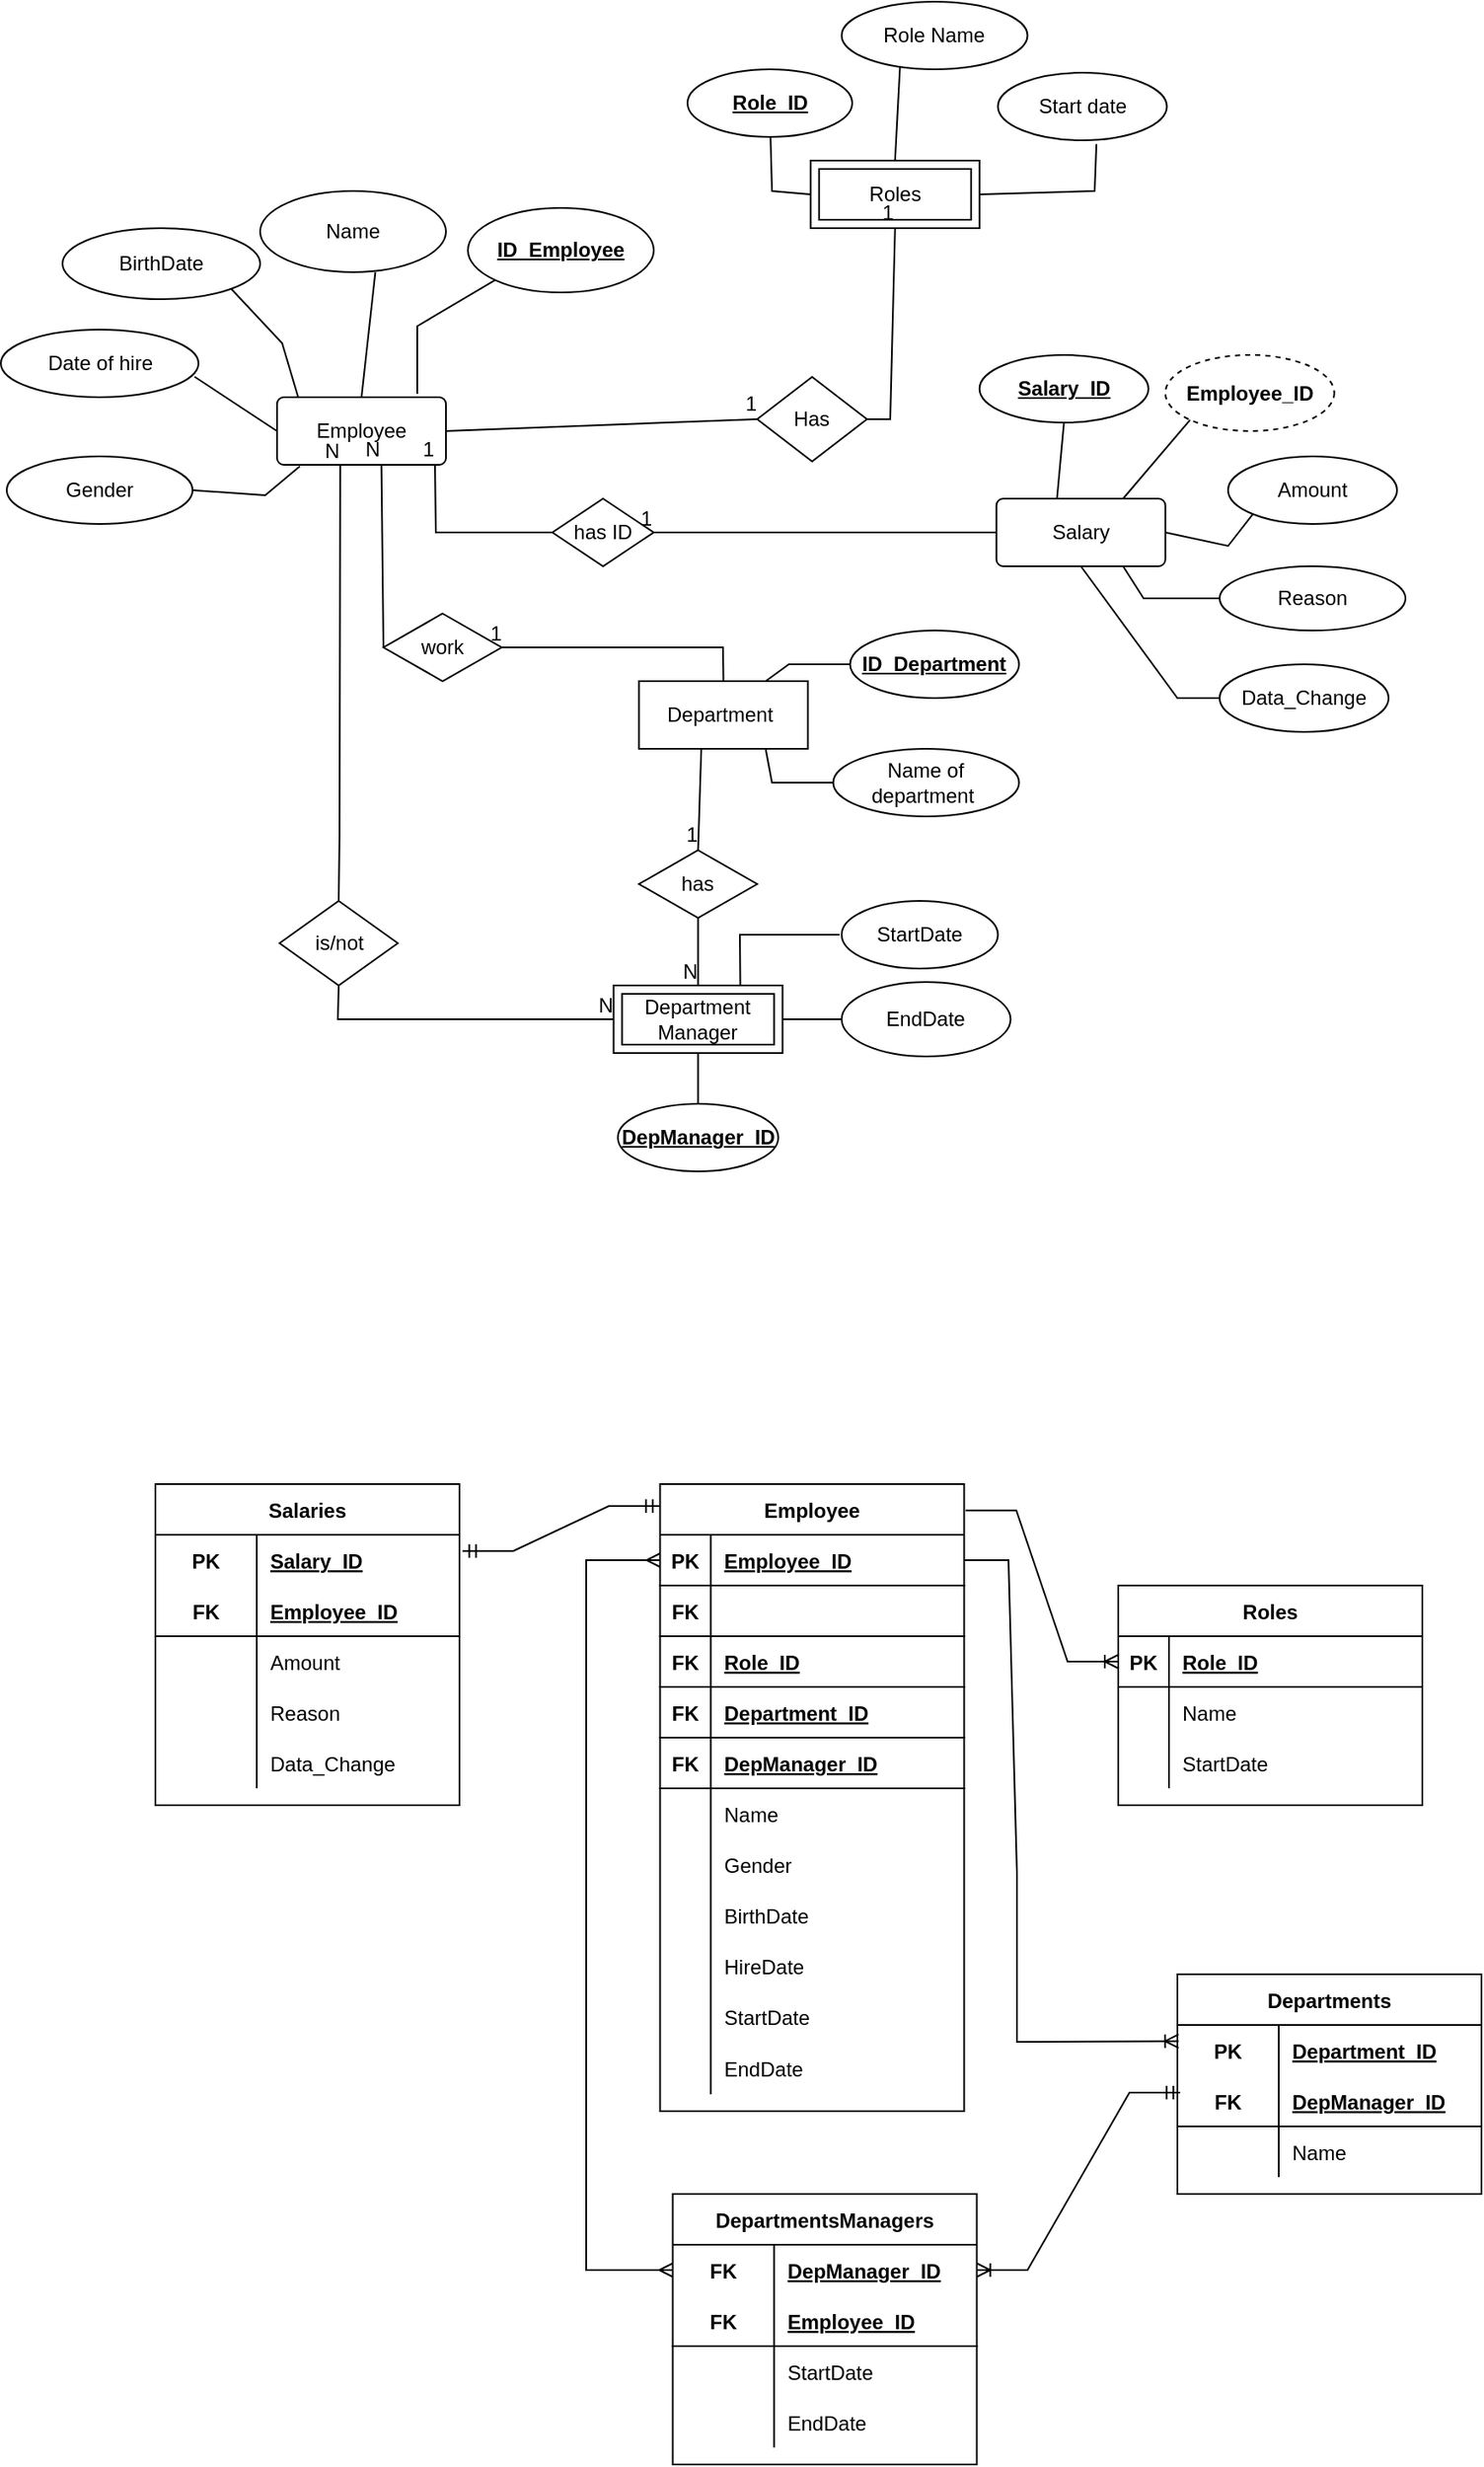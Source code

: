<mxfile version="20.4.0" type="github">
  <diagram id="1xHcoFe9G0MC8p6itNDm" name="Page-1">
    <mxGraphModel dx="3290" dy="3757" grid="1" gridSize="10" guides="1" tooltips="1" connect="1" arrows="1" fold="1" page="1" pageScale="1" pageWidth="1169" pageHeight="827" math="0" shadow="0">
      <root>
        <mxCell id="0" />
        <mxCell id="1" parent="0" />
        <mxCell id="sWUi72MDUDDJZIwj9_PC-1" value="Employee" style="rounded=1;arcSize=10;whiteSpace=wrap;html=1;align=center;" vertex="1" parent="1">
          <mxGeometry x="217" y="-488" width="100" height="40" as="geometry" />
        </mxCell>
        <mxCell id="sWUi72MDUDDJZIwj9_PC-3" value="&lt;b&gt;ID_Employee&lt;/b&gt;" style="ellipse;whiteSpace=wrap;html=1;align=center;fontStyle=4;" vertex="1" parent="1">
          <mxGeometry x="330" y="-600" width="110" height="50" as="geometry" />
        </mxCell>
        <mxCell id="sWUi72MDUDDJZIwj9_PC-4" value="Name" style="ellipse;whiteSpace=wrap;html=1;align=center;" vertex="1" parent="1">
          <mxGeometry x="207" y="-610" width="110" height="48" as="geometry" />
        </mxCell>
        <mxCell id="sWUi72MDUDDJZIwj9_PC-5" value="BirthDate" style="ellipse;whiteSpace=wrap;html=1;align=center;" vertex="1" parent="1">
          <mxGeometry x="90" y="-588" width="117" height="42" as="geometry" />
        </mxCell>
        <mxCell id="sWUi72MDUDDJZIwj9_PC-6" value="Gender" style="ellipse;whiteSpace=wrap;html=1;align=center;" vertex="1" parent="1">
          <mxGeometry x="57" y="-453" width="110" height="40" as="geometry" />
        </mxCell>
        <mxCell id="sWUi72MDUDDJZIwj9_PC-8" value="Date of hire" style="ellipse;whiteSpace=wrap;html=1;align=center;" vertex="1" parent="1">
          <mxGeometry x="53.5" y="-528" width="117" height="40" as="geometry" />
        </mxCell>
        <mxCell id="sWUi72MDUDDJZIwj9_PC-16" value="Roles" style="shape=ext;margin=3;double=1;whiteSpace=wrap;html=1;align=center;" vertex="1" parent="1">
          <mxGeometry x="532.86" y="-628" width="100" height="40" as="geometry" />
        </mxCell>
        <mxCell id="sWUi72MDUDDJZIwj9_PC-18" value="has ID" style="shape=rhombus;perimeter=rhombusPerimeter;whiteSpace=wrap;html=1;align=center;" vertex="1" parent="1">
          <mxGeometry x="380" y="-428" width="60" height="40" as="geometry" />
        </mxCell>
        <mxCell id="sWUi72MDUDDJZIwj9_PC-22" value="Role Name" style="ellipse;whiteSpace=wrap;html=1;" vertex="1" parent="1">
          <mxGeometry x="551.25" y="-722" width="110" height="40" as="geometry" />
        </mxCell>
        <mxCell id="sWUi72MDUDDJZIwj9_PC-32" value="Department&amp;nbsp;" style="whiteSpace=wrap;html=1;align=center;" vertex="1" parent="1">
          <mxGeometry x="431.25" y="-320" width="100" height="40" as="geometry" />
        </mxCell>
        <mxCell id="sWUi72MDUDDJZIwj9_PC-38" value="Name of department&amp;nbsp;" style="ellipse;whiteSpace=wrap;html=1;" vertex="1" parent="1">
          <mxGeometry x="546.25" y="-280" width="110" height="40" as="geometry" />
        </mxCell>
        <mxCell id="sWUi72MDUDDJZIwj9_PC-42" value="Has" style="shape=rhombus;perimeter=rhombusPerimeter;whiteSpace=wrap;html=1;align=center;" vertex="1" parent="1">
          <mxGeometry x="501.25" y="-500" width="65" height="50" as="geometry" />
        </mxCell>
        <mxCell id="sWUi72MDUDDJZIwj9_PC-50" value="&lt;b&gt;ID_Department&lt;/b&gt;" style="ellipse;whiteSpace=wrap;html=1;align=center;fontStyle=4;" vertex="1" parent="1">
          <mxGeometry x="556.25" y="-350" width="100" height="40" as="geometry" />
        </mxCell>
        <mxCell id="sWUi72MDUDDJZIwj9_PC-52" value="Department Manager" style="shape=ext;margin=3;double=1;whiteSpace=wrap;html=1;align=center;" vertex="1" parent="1">
          <mxGeometry x="416.25" y="-140" width="100" height="40" as="geometry" />
        </mxCell>
        <mxCell id="sWUi72MDUDDJZIwj9_PC-55" value="StartDate" style="ellipse;whiteSpace=wrap;html=1;" vertex="1" parent="1">
          <mxGeometry x="551.25" y="-190" width="92.5" height="40" as="geometry" />
        </mxCell>
        <mxCell id="sWUi72MDUDDJZIwj9_PC-59" value="work" style="shape=rhombus;perimeter=rhombusPerimeter;whiteSpace=wrap;html=1;align=center;" vertex="1" parent="1">
          <mxGeometry x="280" y="-360" width="70" height="40" as="geometry" />
        </mxCell>
        <mxCell id="sWUi72MDUDDJZIwj9_PC-70" value="Start date" style="ellipse;whiteSpace=wrap;html=1;" vertex="1" parent="1">
          <mxGeometry x="643.75" y="-680" width="100" height="40" as="geometry" />
        </mxCell>
        <mxCell id="sWUi72MDUDDJZIwj9_PC-74" value="Salary" style="rounded=1;arcSize=10;whiteSpace=wrap;html=1;align=center;" vertex="1" parent="1">
          <mxGeometry x="642.86" y="-428" width="100" height="40" as="geometry" />
        </mxCell>
        <mxCell id="sWUi72MDUDDJZIwj9_PC-270" value="Employee" style="shape=table;startSize=30;container=1;collapsible=1;childLayout=tableLayout;fixedRows=1;rowLines=0;fontStyle=1;align=center;resizeLast=1;" vertex="1" parent="1">
          <mxGeometry x="443.75" y="155" width="180" height="371" as="geometry" />
        </mxCell>
        <mxCell id="sWUi72MDUDDJZIwj9_PC-271" value="" style="shape=tableRow;horizontal=0;startSize=0;swimlaneHead=0;swimlaneBody=0;fillColor=none;collapsible=0;dropTarget=0;points=[[0,0.5],[1,0.5]];portConstraint=eastwest;top=0;left=0;right=0;bottom=1;" vertex="1" parent="sWUi72MDUDDJZIwj9_PC-270">
          <mxGeometry y="30" width="180" height="30" as="geometry" />
        </mxCell>
        <mxCell id="sWUi72MDUDDJZIwj9_PC-272" value="PK" style="shape=partialRectangle;connectable=0;fillColor=none;top=0;left=0;bottom=0;right=0;fontStyle=1;overflow=hidden;" vertex="1" parent="sWUi72MDUDDJZIwj9_PC-271">
          <mxGeometry width="30.0" height="30" as="geometry">
            <mxRectangle width="30.0" height="30" as="alternateBounds" />
          </mxGeometry>
        </mxCell>
        <mxCell id="sWUi72MDUDDJZIwj9_PC-273" value="Employee_ID" style="shape=partialRectangle;connectable=0;fillColor=none;top=0;left=0;bottom=0;right=0;align=left;spacingLeft=6;fontStyle=5;overflow=hidden;" vertex="1" parent="sWUi72MDUDDJZIwj9_PC-271">
          <mxGeometry x="30.0" width="150.0" height="30" as="geometry">
            <mxRectangle width="150.0" height="30" as="alternateBounds" />
          </mxGeometry>
        </mxCell>
        <mxCell id="sWUi72MDUDDJZIwj9_PC-548" style="shape=tableRow;horizontal=0;startSize=0;swimlaneHead=0;swimlaneBody=0;fillColor=none;collapsible=0;dropTarget=0;points=[[0,0.5],[1,0.5]];portConstraint=eastwest;top=0;left=0;right=0;bottom=1;" vertex="1" parent="sWUi72MDUDDJZIwj9_PC-270">
          <mxGeometry y="60" width="180" height="30" as="geometry" />
        </mxCell>
        <mxCell id="sWUi72MDUDDJZIwj9_PC-549" value="FK" style="shape=partialRectangle;connectable=0;fillColor=none;top=0;left=0;bottom=0;right=0;fontStyle=1;overflow=hidden;" vertex="1" parent="sWUi72MDUDDJZIwj9_PC-548">
          <mxGeometry width="30.0" height="30" as="geometry">
            <mxRectangle width="30.0" height="30" as="alternateBounds" />
          </mxGeometry>
        </mxCell>
        <mxCell id="sWUi72MDUDDJZIwj9_PC-550" value="" style="shape=partialRectangle;connectable=0;fillColor=none;top=0;left=0;bottom=0;right=0;align=left;spacingLeft=6;fontStyle=5;overflow=hidden;" vertex="1" parent="sWUi72MDUDDJZIwj9_PC-548">
          <mxGeometry x="30.0" width="150.0" height="30" as="geometry">
            <mxRectangle width="150.0" height="30" as="alternateBounds" />
          </mxGeometry>
        </mxCell>
        <mxCell id="sWUi72MDUDDJZIwj9_PC-551" style="shape=tableRow;horizontal=0;startSize=0;swimlaneHead=0;swimlaneBody=0;fillColor=none;collapsible=0;dropTarget=0;points=[[0,0.5],[1,0.5]];portConstraint=eastwest;top=0;left=0;right=0;bottom=1;" vertex="1" parent="sWUi72MDUDDJZIwj9_PC-270">
          <mxGeometry y="90" width="180" height="30" as="geometry" />
        </mxCell>
        <mxCell id="sWUi72MDUDDJZIwj9_PC-552" value="FK" style="shape=partialRectangle;connectable=0;fillColor=none;top=0;left=0;bottom=0;right=0;fontStyle=1;overflow=hidden;" vertex="1" parent="sWUi72MDUDDJZIwj9_PC-551">
          <mxGeometry width="30.0" height="30" as="geometry">
            <mxRectangle width="30.0" height="30" as="alternateBounds" />
          </mxGeometry>
        </mxCell>
        <mxCell id="sWUi72MDUDDJZIwj9_PC-553" value="Role_ID" style="shape=partialRectangle;connectable=0;fillColor=none;top=0;left=0;bottom=0;right=0;align=left;spacingLeft=6;fontStyle=5;overflow=hidden;" vertex="1" parent="sWUi72MDUDDJZIwj9_PC-551">
          <mxGeometry x="30.0" width="150.0" height="30" as="geometry">
            <mxRectangle width="150.0" height="30" as="alternateBounds" />
          </mxGeometry>
        </mxCell>
        <mxCell id="sWUi72MDUDDJZIwj9_PC-554" style="shape=tableRow;horizontal=0;startSize=0;swimlaneHead=0;swimlaneBody=0;fillColor=none;collapsible=0;dropTarget=0;points=[[0,0.5],[1,0.5]];portConstraint=eastwest;top=0;left=0;right=0;bottom=1;" vertex="1" parent="sWUi72MDUDDJZIwj9_PC-270">
          <mxGeometry y="120" width="180" height="30" as="geometry" />
        </mxCell>
        <mxCell id="sWUi72MDUDDJZIwj9_PC-555" value="FK" style="shape=partialRectangle;connectable=0;fillColor=none;top=0;left=0;bottom=0;right=0;fontStyle=1;overflow=hidden;" vertex="1" parent="sWUi72MDUDDJZIwj9_PC-554">
          <mxGeometry width="30.0" height="30" as="geometry">
            <mxRectangle width="30.0" height="30" as="alternateBounds" />
          </mxGeometry>
        </mxCell>
        <mxCell id="sWUi72MDUDDJZIwj9_PC-556" value="Department_ID" style="shape=partialRectangle;connectable=0;fillColor=none;top=0;left=0;bottom=0;right=0;align=left;spacingLeft=6;fontStyle=5;overflow=hidden;" vertex="1" parent="sWUi72MDUDDJZIwj9_PC-554">
          <mxGeometry x="30.0" width="150.0" height="30" as="geometry">
            <mxRectangle width="150.0" height="30" as="alternateBounds" />
          </mxGeometry>
        </mxCell>
        <mxCell id="sWUi72MDUDDJZIwj9_PC-557" style="shape=tableRow;horizontal=0;startSize=0;swimlaneHead=0;swimlaneBody=0;fillColor=none;collapsible=0;dropTarget=0;points=[[0,0.5],[1,0.5]];portConstraint=eastwest;top=0;left=0;right=0;bottom=1;" vertex="1" parent="sWUi72MDUDDJZIwj9_PC-270">
          <mxGeometry y="150" width="180" height="30" as="geometry" />
        </mxCell>
        <mxCell id="sWUi72MDUDDJZIwj9_PC-558" value="FK" style="shape=partialRectangle;connectable=0;fillColor=none;top=0;left=0;bottom=0;right=0;fontStyle=1;overflow=hidden;" vertex="1" parent="sWUi72MDUDDJZIwj9_PC-557">
          <mxGeometry width="30.0" height="30" as="geometry">
            <mxRectangle width="30.0" height="30" as="alternateBounds" />
          </mxGeometry>
        </mxCell>
        <mxCell id="sWUi72MDUDDJZIwj9_PC-559" value="DepManager_ID" style="shape=partialRectangle;connectable=0;fillColor=none;top=0;left=0;bottom=0;right=0;align=left;spacingLeft=6;fontStyle=5;overflow=hidden;" vertex="1" parent="sWUi72MDUDDJZIwj9_PC-557">
          <mxGeometry x="30.0" width="150.0" height="30" as="geometry">
            <mxRectangle width="150.0" height="30" as="alternateBounds" />
          </mxGeometry>
        </mxCell>
        <mxCell id="sWUi72MDUDDJZIwj9_PC-274" value="" style="shape=tableRow;horizontal=0;startSize=0;swimlaneHead=0;swimlaneBody=0;fillColor=none;collapsible=0;dropTarget=0;points=[[0,0.5],[1,0.5]];portConstraint=eastwest;top=0;left=0;right=0;bottom=0;" vertex="1" parent="sWUi72MDUDDJZIwj9_PC-270">
          <mxGeometry y="180" width="180" height="30" as="geometry" />
        </mxCell>
        <mxCell id="sWUi72MDUDDJZIwj9_PC-275" value="" style="shape=partialRectangle;connectable=0;fillColor=none;top=0;left=0;bottom=0;right=0;editable=1;overflow=hidden;" vertex="1" parent="sWUi72MDUDDJZIwj9_PC-274">
          <mxGeometry width="30.0" height="30" as="geometry">
            <mxRectangle width="30.0" height="30" as="alternateBounds" />
          </mxGeometry>
        </mxCell>
        <mxCell id="sWUi72MDUDDJZIwj9_PC-276" value="Name" style="shape=partialRectangle;connectable=0;fillColor=none;top=0;left=0;bottom=0;right=0;align=left;spacingLeft=6;overflow=hidden;" vertex="1" parent="sWUi72MDUDDJZIwj9_PC-274">
          <mxGeometry x="30.0" width="150.0" height="30" as="geometry">
            <mxRectangle width="150.0" height="30" as="alternateBounds" />
          </mxGeometry>
        </mxCell>
        <mxCell id="sWUi72MDUDDJZIwj9_PC-277" value="" style="shape=tableRow;horizontal=0;startSize=0;swimlaneHead=0;swimlaneBody=0;fillColor=none;collapsible=0;dropTarget=0;points=[[0,0.5],[1,0.5]];portConstraint=eastwest;top=0;left=0;right=0;bottom=0;" vertex="1" parent="sWUi72MDUDDJZIwj9_PC-270">
          <mxGeometry y="210" width="180" height="30" as="geometry" />
        </mxCell>
        <mxCell id="sWUi72MDUDDJZIwj9_PC-278" value="" style="shape=partialRectangle;connectable=0;fillColor=none;top=0;left=0;bottom=0;right=0;editable=1;overflow=hidden;" vertex="1" parent="sWUi72MDUDDJZIwj9_PC-277">
          <mxGeometry width="30.0" height="30" as="geometry">
            <mxRectangle width="30.0" height="30" as="alternateBounds" />
          </mxGeometry>
        </mxCell>
        <mxCell id="sWUi72MDUDDJZIwj9_PC-279" value="Gender" style="shape=partialRectangle;connectable=0;fillColor=none;top=0;left=0;bottom=0;right=0;align=left;spacingLeft=6;overflow=hidden;" vertex="1" parent="sWUi72MDUDDJZIwj9_PC-277">
          <mxGeometry x="30.0" width="150.0" height="30" as="geometry">
            <mxRectangle width="150.0" height="30" as="alternateBounds" />
          </mxGeometry>
        </mxCell>
        <mxCell id="sWUi72MDUDDJZIwj9_PC-280" value="" style="shape=tableRow;horizontal=0;startSize=0;swimlaneHead=0;swimlaneBody=0;fillColor=none;collapsible=0;dropTarget=0;points=[[0,0.5],[1,0.5]];portConstraint=eastwest;top=0;left=0;right=0;bottom=0;" vertex="1" parent="sWUi72MDUDDJZIwj9_PC-270">
          <mxGeometry y="240" width="180" height="30" as="geometry" />
        </mxCell>
        <mxCell id="sWUi72MDUDDJZIwj9_PC-281" value="" style="shape=partialRectangle;connectable=0;fillColor=none;top=0;left=0;bottom=0;right=0;editable=1;overflow=hidden;" vertex="1" parent="sWUi72MDUDDJZIwj9_PC-280">
          <mxGeometry width="30.0" height="30" as="geometry">
            <mxRectangle width="30.0" height="30" as="alternateBounds" />
          </mxGeometry>
        </mxCell>
        <mxCell id="sWUi72MDUDDJZIwj9_PC-282" value="BirthDate" style="shape=partialRectangle;connectable=0;fillColor=none;top=0;left=0;bottom=0;right=0;align=left;spacingLeft=6;overflow=hidden;" vertex="1" parent="sWUi72MDUDDJZIwj9_PC-280">
          <mxGeometry x="30.0" width="150.0" height="30" as="geometry">
            <mxRectangle width="150.0" height="30" as="alternateBounds" />
          </mxGeometry>
        </mxCell>
        <mxCell id="sWUi72MDUDDJZIwj9_PC-283" style="shape=tableRow;horizontal=0;startSize=0;swimlaneHead=0;swimlaneBody=0;fillColor=none;collapsible=0;dropTarget=0;points=[[0,0.5],[1,0.5]];portConstraint=eastwest;top=0;left=0;right=0;bottom=0;" vertex="1" parent="sWUi72MDUDDJZIwj9_PC-270">
          <mxGeometry y="270" width="180" height="30" as="geometry" />
        </mxCell>
        <mxCell id="sWUi72MDUDDJZIwj9_PC-284" style="shape=partialRectangle;connectable=0;fillColor=none;top=0;left=0;bottom=0;right=0;editable=1;overflow=hidden;" vertex="1" parent="sWUi72MDUDDJZIwj9_PC-283">
          <mxGeometry width="30.0" height="30" as="geometry">
            <mxRectangle width="30.0" height="30" as="alternateBounds" />
          </mxGeometry>
        </mxCell>
        <mxCell id="sWUi72MDUDDJZIwj9_PC-285" value="HireDate" style="shape=partialRectangle;connectable=0;fillColor=none;top=0;left=0;bottom=0;right=0;align=left;spacingLeft=6;overflow=hidden;" vertex="1" parent="sWUi72MDUDDJZIwj9_PC-283">
          <mxGeometry x="30.0" width="150.0" height="30" as="geometry">
            <mxRectangle width="150.0" height="30" as="alternateBounds" />
          </mxGeometry>
        </mxCell>
        <mxCell id="sWUi72MDUDDJZIwj9_PC-545" style="shape=tableRow;horizontal=0;startSize=0;swimlaneHead=0;swimlaneBody=0;fillColor=none;collapsible=0;dropTarget=0;points=[[0,0.5],[1,0.5]];portConstraint=eastwest;top=0;left=0;right=0;bottom=0;" vertex="1" parent="sWUi72MDUDDJZIwj9_PC-270">
          <mxGeometry y="300" width="180" height="30" as="geometry" />
        </mxCell>
        <mxCell id="sWUi72MDUDDJZIwj9_PC-546" style="shape=partialRectangle;connectable=0;fillColor=none;top=0;left=0;bottom=0;right=0;editable=1;overflow=hidden;" vertex="1" parent="sWUi72MDUDDJZIwj9_PC-545">
          <mxGeometry width="30.0" height="30" as="geometry">
            <mxRectangle width="30.0" height="30" as="alternateBounds" />
          </mxGeometry>
        </mxCell>
        <mxCell id="sWUi72MDUDDJZIwj9_PC-547" value="StartDate" style="shape=partialRectangle;connectable=0;fillColor=none;top=0;left=0;bottom=0;right=0;align=left;spacingLeft=6;overflow=hidden;" vertex="1" parent="sWUi72MDUDDJZIwj9_PC-545">
          <mxGeometry x="30.0" width="150.0" height="30" as="geometry">
            <mxRectangle width="150.0" height="30" as="alternateBounds" />
          </mxGeometry>
        </mxCell>
        <mxCell id="sWUi72MDUDDJZIwj9_PC-560" style="shape=tableRow;horizontal=0;startSize=0;swimlaneHead=0;swimlaneBody=0;fillColor=none;collapsible=0;dropTarget=0;points=[[0,0.5],[1,0.5]];portConstraint=eastwest;top=0;left=0;right=0;bottom=0;" vertex="1" parent="sWUi72MDUDDJZIwj9_PC-270">
          <mxGeometry y="330" width="180" height="31" as="geometry" />
        </mxCell>
        <mxCell id="sWUi72MDUDDJZIwj9_PC-561" style="shape=partialRectangle;connectable=0;fillColor=none;top=0;left=0;bottom=0;right=0;editable=1;overflow=hidden;" vertex="1" parent="sWUi72MDUDDJZIwj9_PC-560">
          <mxGeometry width="30.0" height="31" as="geometry">
            <mxRectangle width="30.0" height="31" as="alternateBounds" />
          </mxGeometry>
        </mxCell>
        <mxCell id="sWUi72MDUDDJZIwj9_PC-562" value="EndDate" style="shape=partialRectangle;connectable=0;fillColor=none;top=0;left=0;bottom=0;right=0;align=left;spacingLeft=6;overflow=hidden;" vertex="1" parent="sWUi72MDUDDJZIwj9_PC-560">
          <mxGeometry x="30.0" width="150.0" height="31" as="geometry">
            <mxRectangle width="150.0" height="31" as="alternateBounds" />
          </mxGeometry>
        </mxCell>
        <mxCell id="sWUi72MDUDDJZIwj9_PC-302" value="Roles" style="shape=table;startSize=30;container=1;collapsible=1;childLayout=tableLayout;fixedRows=1;rowLines=0;fontStyle=1;align=center;resizeLast=1;" vertex="1" parent="1">
          <mxGeometry x="715" y="215" width="180" height="130" as="geometry" />
        </mxCell>
        <mxCell id="sWUi72MDUDDJZIwj9_PC-303" value="" style="shape=tableRow;horizontal=0;startSize=0;swimlaneHead=0;swimlaneBody=0;fillColor=none;collapsible=0;dropTarget=0;points=[[0,0.5],[1,0.5]];portConstraint=eastwest;top=0;left=0;right=0;bottom=1;" vertex="1" parent="sWUi72MDUDDJZIwj9_PC-302">
          <mxGeometry y="30" width="180" height="30" as="geometry" />
        </mxCell>
        <mxCell id="sWUi72MDUDDJZIwj9_PC-304" value="PK" style="shape=partialRectangle;connectable=0;fillColor=none;top=0;left=0;bottom=0;right=0;fontStyle=1;overflow=hidden;" vertex="1" parent="sWUi72MDUDDJZIwj9_PC-303">
          <mxGeometry width="30" height="30" as="geometry">
            <mxRectangle width="30" height="30" as="alternateBounds" />
          </mxGeometry>
        </mxCell>
        <mxCell id="sWUi72MDUDDJZIwj9_PC-305" value="Role_ID" style="shape=partialRectangle;connectable=0;fillColor=none;top=0;left=0;bottom=0;right=0;align=left;spacingLeft=6;fontStyle=5;overflow=hidden;" vertex="1" parent="sWUi72MDUDDJZIwj9_PC-303">
          <mxGeometry x="30" width="150" height="30" as="geometry">
            <mxRectangle width="150" height="30" as="alternateBounds" />
          </mxGeometry>
        </mxCell>
        <mxCell id="sWUi72MDUDDJZIwj9_PC-306" value="" style="shape=tableRow;horizontal=0;startSize=0;swimlaneHead=0;swimlaneBody=0;fillColor=none;collapsible=0;dropTarget=0;points=[[0,0.5],[1,0.5]];portConstraint=eastwest;top=0;left=0;right=0;bottom=0;" vertex="1" parent="sWUi72MDUDDJZIwj9_PC-302">
          <mxGeometry y="60" width="180" height="30" as="geometry" />
        </mxCell>
        <mxCell id="sWUi72MDUDDJZIwj9_PC-307" value="" style="shape=partialRectangle;connectable=0;fillColor=none;top=0;left=0;bottom=0;right=0;editable=1;overflow=hidden;" vertex="1" parent="sWUi72MDUDDJZIwj9_PC-306">
          <mxGeometry width="30" height="30" as="geometry">
            <mxRectangle width="30" height="30" as="alternateBounds" />
          </mxGeometry>
        </mxCell>
        <mxCell id="sWUi72MDUDDJZIwj9_PC-308" value="Name" style="shape=partialRectangle;connectable=0;fillColor=none;top=0;left=0;bottom=0;right=0;align=left;spacingLeft=6;overflow=hidden;" vertex="1" parent="sWUi72MDUDDJZIwj9_PC-306">
          <mxGeometry x="30" width="150" height="30" as="geometry">
            <mxRectangle width="150" height="30" as="alternateBounds" />
          </mxGeometry>
        </mxCell>
        <mxCell id="sWUi72MDUDDJZIwj9_PC-569" style="shape=tableRow;horizontal=0;startSize=0;swimlaneHead=0;swimlaneBody=0;fillColor=none;collapsible=0;dropTarget=0;points=[[0,0.5],[1,0.5]];portConstraint=eastwest;top=0;left=0;right=0;bottom=0;" vertex="1" parent="sWUi72MDUDDJZIwj9_PC-302">
          <mxGeometry y="90" width="180" height="30" as="geometry" />
        </mxCell>
        <mxCell id="sWUi72MDUDDJZIwj9_PC-570" style="shape=partialRectangle;connectable=0;fillColor=none;top=0;left=0;bottom=0;right=0;editable=1;overflow=hidden;" vertex="1" parent="sWUi72MDUDDJZIwj9_PC-569">
          <mxGeometry width="30" height="30" as="geometry">
            <mxRectangle width="30" height="30" as="alternateBounds" />
          </mxGeometry>
        </mxCell>
        <mxCell id="sWUi72MDUDDJZIwj9_PC-571" value="StartDate" style="shape=partialRectangle;connectable=0;fillColor=none;top=0;left=0;bottom=0;right=0;align=left;spacingLeft=6;overflow=hidden;" vertex="1" parent="sWUi72MDUDDJZIwj9_PC-569">
          <mxGeometry x="30" width="150" height="30" as="geometry">
            <mxRectangle width="150" height="30" as="alternateBounds" />
          </mxGeometry>
        </mxCell>
        <mxCell id="sWUi72MDUDDJZIwj9_PC-383" value="DepartmentsManagers" style="shape=table;startSize=30;container=1;collapsible=1;childLayout=tableLayout;fixedRows=1;rowLines=0;fontStyle=1;align=center;resizeLast=1;" vertex="1" parent="1">
          <mxGeometry x="451.25" y="575" width="180" height="160" as="geometry" />
        </mxCell>
        <mxCell id="sWUi72MDUDDJZIwj9_PC-384" value="" style="shape=tableRow;horizontal=0;startSize=0;swimlaneHead=0;swimlaneBody=0;fillColor=none;collapsible=0;dropTarget=0;points=[[0,0.5],[1,0.5]];portConstraint=eastwest;top=0;left=0;right=0;bottom=0;" vertex="1" parent="sWUi72MDUDDJZIwj9_PC-383">
          <mxGeometry y="30" width="180" height="30" as="geometry" />
        </mxCell>
        <mxCell id="sWUi72MDUDDJZIwj9_PC-385" value="FK" style="shape=partialRectangle;connectable=0;fillColor=none;top=0;left=0;bottom=0;right=0;fontStyle=1;overflow=hidden;" vertex="1" parent="sWUi72MDUDDJZIwj9_PC-384">
          <mxGeometry width="60" height="30" as="geometry">
            <mxRectangle width="60" height="30" as="alternateBounds" />
          </mxGeometry>
        </mxCell>
        <mxCell id="sWUi72MDUDDJZIwj9_PC-386" value="DepManager_ID" style="shape=partialRectangle;connectable=0;fillColor=none;top=0;left=0;bottom=0;right=0;align=left;spacingLeft=6;fontStyle=5;overflow=hidden;" vertex="1" parent="sWUi72MDUDDJZIwj9_PC-384">
          <mxGeometry x="60" width="120" height="30" as="geometry">
            <mxRectangle width="120" height="30" as="alternateBounds" />
          </mxGeometry>
        </mxCell>
        <mxCell id="sWUi72MDUDDJZIwj9_PC-387" value="" style="shape=tableRow;horizontal=0;startSize=0;swimlaneHead=0;swimlaneBody=0;fillColor=none;collapsible=0;dropTarget=0;points=[[0,0.5],[1,0.5]];portConstraint=eastwest;top=0;left=0;right=0;bottom=1;" vertex="1" parent="sWUi72MDUDDJZIwj9_PC-383">
          <mxGeometry y="60" width="180" height="30" as="geometry" />
        </mxCell>
        <mxCell id="sWUi72MDUDDJZIwj9_PC-388" value="FK" style="shape=partialRectangle;connectable=0;fillColor=none;top=0;left=0;bottom=0;right=0;fontStyle=1;overflow=hidden;" vertex="1" parent="sWUi72MDUDDJZIwj9_PC-387">
          <mxGeometry width="60" height="30" as="geometry">
            <mxRectangle width="60" height="30" as="alternateBounds" />
          </mxGeometry>
        </mxCell>
        <mxCell id="sWUi72MDUDDJZIwj9_PC-389" value="Employee_ID" style="shape=partialRectangle;connectable=0;fillColor=none;top=0;left=0;bottom=0;right=0;align=left;spacingLeft=6;fontStyle=5;overflow=hidden;" vertex="1" parent="sWUi72MDUDDJZIwj9_PC-387">
          <mxGeometry x="60" width="120" height="30" as="geometry">
            <mxRectangle width="120" height="30" as="alternateBounds" />
          </mxGeometry>
        </mxCell>
        <mxCell id="sWUi72MDUDDJZIwj9_PC-393" value="" style="shape=tableRow;horizontal=0;startSize=0;swimlaneHead=0;swimlaneBody=0;fillColor=none;collapsible=0;dropTarget=0;points=[[0,0.5],[1,0.5]];portConstraint=eastwest;top=0;left=0;right=0;bottom=0;" vertex="1" parent="sWUi72MDUDDJZIwj9_PC-383">
          <mxGeometry y="90" width="180" height="30" as="geometry" />
        </mxCell>
        <mxCell id="sWUi72MDUDDJZIwj9_PC-394" value="" style="shape=partialRectangle;connectable=0;fillColor=none;top=0;left=0;bottom=0;right=0;editable=1;overflow=hidden;" vertex="1" parent="sWUi72MDUDDJZIwj9_PC-393">
          <mxGeometry width="60" height="30" as="geometry">
            <mxRectangle width="60" height="30" as="alternateBounds" />
          </mxGeometry>
        </mxCell>
        <mxCell id="sWUi72MDUDDJZIwj9_PC-395" value="StartDate" style="shape=partialRectangle;connectable=0;fillColor=none;top=0;left=0;bottom=0;right=0;align=left;spacingLeft=6;overflow=hidden;" vertex="1" parent="sWUi72MDUDDJZIwj9_PC-393">
          <mxGeometry x="60" width="120" height="30" as="geometry">
            <mxRectangle width="120" height="30" as="alternateBounds" />
          </mxGeometry>
        </mxCell>
        <mxCell id="sWUi72MDUDDJZIwj9_PC-396" style="shape=tableRow;horizontal=0;startSize=0;swimlaneHead=0;swimlaneBody=0;fillColor=none;collapsible=0;dropTarget=0;points=[[0,0.5],[1,0.5]];portConstraint=eastwest;top=0;left=0;right=0;bottom=0;" vertex="1" parent="sWUi72MDUDDJZIwj9_PC-383">
          <mxGeometry y="120" width="180" height="30" as="geometry" />
        </mxCell>
        <mxCell id="sWUi72MDUDDJZIwj9_PC-397" style="shape=partialRectangle;connectable=0;fillColor=none;top=0;left=0;bottom=0;right=0;editable=1;overflow=hidden;" vertex="1" parent="sWUi72MDUDDJZIwj9_PC-396">
          <mxGeometry width="60" height="30" as="geometry">
            <mxRectangle width="60" height="30" as="alternateBounds" />
          </mxGeometry>
        </mxCell>
        <mxCell id="sWUi72MDUDDJZIwj9_PC-398" value="EndDate" style="shape=partialRectangle;connectable=0;fillColor=none;top=0;left=0;bottom=0;right=0;align=left;spacingLeft=6;overflow=hidden;" vertex="1" parent="sWUi72MDUDDJZIwj9_PC-396">
          <mxGeometry x="60" width="120" height="30" as="geometry">
            <mxRectangle width="120" height="30" as="alternateBounds" />
          </mxGeometry>
        </mxCell>
        <mxCell id="sWUi72MDUDDJZIwj9_PC-399" value="Reason" style="ellipse;whiteSpace=wrap;html=1;rounded=1;arcSize=10;" vertex="1" parent="1">
          <mxGeometry x="775" y="-388" width="110" height="38" as="geometry" />
        </mxCell>
        <mxCell id="sWUi72MDUDDJZIwj9_PC-401" value="Salaries" style="shape=table;startSize=30;container=1;collapsible=1;childLayout=tableLayout;fixedRows=1;rowLines=0;fontStyle=1;align=center;resizeLast=1;" vertex="1" parent="1">
          <mxGeometry x="145" y="155" width="180" height="190" as="geometry" />
        </mxCell>
        <mxCell id="sWUi72MDUDDJZIwj9_PC-402" value="" style="shape=tableRow;horizontal=0;startSize=0;swimlaneHead=0;swimlaneBody=0;fillColor=none;collapsible=0;dropTarget=0;points=[[0,0.5],[1,0.5]];portConstraint=eastwest;top=0;left=0;right=0;bottom=0;" vertex="1" parent="sWUi72MDUDDJZIwj9_PC-401">
          <mxGeometry y="30" width="180" height="30" as="geometry" />
        </mxCell>
        <mxCell id="sWUi72MDUDDJZIwj9_PC-403" value="PK" style="shape=partialRectangle;connectable=0;fillColor=none;top=0;left=0;bottom=0;right=0;fontStyle=1;overflow=hidden;" vertex="1" parent="sWUi72MDUDDJZIwj9_PC-402">
          <mxGeometry width="60" height="30" as="geometry">
            <mxRectangle width="60" height="30" as="alternateBounds" />
          </mxGeometry>
        </mxCell>
        <mxCell id="sWUi72MDUDDJZIwj9_PC-404" value="Salary_ID" style="shape=partialRectangle;connectable=0;fillColor=none;top=0;left=0;bottom=0;right=0;align=left;spacingLeft=6;fontStyle=5;overflow=hidden;" vertex="1" parent="sWUi72MDUDDJZIwj9_PC-402">
          <mxGeometry x="60" width="120" height="30" as="geometry">
            <mxRectangle width="120" height="30" as="alternateBounds" />
          </mxGeometry>
        </mxCell>
        <mxCell id="sWUi72MDUDDJZIwj9_PC-405" value="" style="shape=tableRow;horizontal=0;startSize=0;swimlaneHead=0;swimlaneBody=0;fillColor=none;collapsible=0;dropTarget=0;points=[[0,0.5],[1,0.5]];portConstraint=eastwest;top=0;left=0;right=0;bottom=1;" vertex="1" parent="sWUi72MDUDDJZIwj9_PC-401">
          <mxGeometry y="60" width="180" height="30" as="geometry" />
        </mxCell>
        <mxCell id="sWUi72MDUDDJZIwj9_PC-406" value="FK" style="shape=partialRectangle;connectable=0;fillColor=none;top=0;left=0;bottom=0;right=0;fontStyle=1;overflow=hidden;" vertex="1" parent="sWUi72MDUDDJZIwj9_PC-405">
          <mxGeometry width="60" height="30" as="geometry">
            <mxRectangle width="60" height="30" as="alternateBounds" />
          </mxGeometry>
        </mxCell>
        <mxCell id="sWUi72MDUDDJZIwj9_PC-407" value="Employee_ID" style="shape=partialRectangle;connectable=0;fillColor=none;top=0;left=0;bottom=0;right=0;align=left;spacingLeft=6;fontStyle=5;overflow=hidden;" vertex="1" parent="sWUi72MDUDDJZIwj9_PC-405">
          <mxGeometry x="60" width="120" height="30" as="geometry">
            <mxRectangle width="120" height="30" as="alternateBounds" />
          </mxGeometry>
        </mxCell>
        <mxCell id="sWUi72MDUDDJZIwj9_PC-408" value="" style="shape=tableRow;horizontal=0;startSize=0;swimlaneHead=0;swimlaneBody=0;fillColor=none;collapsible=0;dropTarget=0;points=[[0,0.5],[1,0.5]];portConstraint=eastwest;top=0;left=0;right=0;bottom=0;" vertex="1" parent="sWUi72MDUDDJZIwj9_PC-401">
          <mxGeometry y="90" width="180" height="30" as="geometry" />
        </mxCell>
        <mxCell id="sWUi72MDUDDJZIwj9_PC-409" value="" style="shape=partialRectangle;connectable=0;fillColor=none;top=0;left=0;bottom=0;right=0;editable=1;overflow=hidden;" vertex="1" parent="sWUi72MDUDDJZIwj9_PC-408">
          <mxGeometry width="60" height="30" as="geometry">
            <mxRectangle width="60" height="30" as="alternateBounds" />
          </mxGeometry>
        </mxCell>
        <mxCell id="sWUi72MDUDDJZIwj9_PC-410" value="Amount" style="shape=partialRectangle;connectable=0;fillColor=none;top=0;left=0;bottom=0;right=0;align=left;spacingLeft=6;overflow=hidden;" vertex="1" parent="sWUi72MDUDDJZIwj9_PC-408">
          <mxGeometry x="60" width="120" height="30" as="geometry">
            <mxRectangle width="120" height="30" as="alternateBounds" />
          </mxGeometry>
        </mxCell>
        <mxCell id="sWUi72MDUDDJZIwj9_PC-411" value="" style="shape=tableRow;horizontal=0;startSize=0;swimlaneHead=0;swimlaneBody=0;fillColor=none;collapsible=0;dropTarget=0;points=[[0,0.5],[1,0.5]];portConstraint=eastwest;top=0;left=0;right=0;bottom=0;" vertex="1" parent="sWUi72MDUDDJZIwj9_PC-401">
          <mxGeometry y="120" width="180" height="30" as="geometry" />
        </mxCell>
        <mxCell id="sWUi72MDUDDJZIwj9_PC-412" value="" style="shape=partialRectangle;connectable=0;fillColor=none;top=0;left=0;bottom=0;right=0;editable=1;overflow=hidden;" vertex="1" parent="sWUi72MDUDDJZIwj9_PC-411">
          <mxGeometry width="60" height="30" as="geometry">
            <mxRectangle width="60" height="30" as="alternateBounds" />
          </mxGeometry>
        </mxCell>
        <mxCell id="sWUi72MDUDDJZIwj9_PC-413" value="Reason" style="shape=partialRectangle;connectable=0;fillColor=none;top=0;left=0;bottom=0;right=0;align=left;spacingLeft=6;overflow=hidden;" vertex="1" parent="sWUi72MDUDDJZIwj9_PC-411">
          <mxGeometry x="60" width="120" height="30" as="geometry">
            <mxRectangle width="120" height="30" as="alternateBounds" />
          </mxGeometry>
        </mxCell>
        <mxCell id="sWUi72MDUDDJZIwj9_PC-414" style="shape=tableRow;horizontal=0;startSize=0;swimlaneHead=0;swimlaneBody=0;fillColor=none;collapsible=0;dropTarget=0;points=[[0,0.5],[1,0.5]];portConstraint=eastwest;top=0;left=0;right=0;bottom=0;" vertex="1" parent="sWUi72MDUDDJZIwj9_PC-401">
          <mxGeometry y="150" width="180" height="30" as="geometry" />
        </mxCell>
        <mxCell id="sWUi72MDUDDJZIwj9_PC-415" style="shape=partialRectangle;connectable=0;fillColor=none;top=0;left=0;bottom=0;right=0;editable=1;overflow=hidden;" vertex="1" parent="sWUi72MDUDDJZIwj9_PC-414">
          <mxGeometry width="60" height="30" as="geometry">
            <mxRectangle width="60" height="30" as="alternateBounds" />
          </mxGeometry>
        </mxCell>
        <mxCell id="sWUi72MDUDDJZIwj9_PC-416" value="Data_Change" style="shape=partialRectangle;connectable=0;fillColor=none;top=0;left=0;bottom=0;right=0;align=left;spacingLeft=6;overflow=hidden;" vertex="1" parent="sWUi72MDUDDJZIwj9_PC-414">
          <mxGeometry x="60" width="120" height="30" as="geometry">
            <mxRectangle width="120" height="30" as="alternateBounds" />
          </mxGeometry>
        </mxCell>
        <mxCell id="sWUi72MDUDDJZIwj9_PC-427" value="" style="edgeStyle=entityRelationEdgeStyle;fontSize=12;html=1;endArrow=ERoneToMany;startArrow=ERmandOne;rounded=0;entryX=1;entryY=0.5;entryDx=0;entryDy=0;exitX=0.009;exitY=0.333;exitDx=0;exitDy=0;exitPerimeter=0;" edge="1" parent="1" source="sWUi72MDUDDJZIwj9_PC-529" target="sWUi72MDUDDJZIwj9_PC-384">
          <mxGeometry width="100" height="100" relative="1" as="geometry">
            <mxPoint x="675" y="515" as="sourcePoint" />
            <mxPoint x="875" y="255" as="targetPoint" />
          </mxGeometry>
        </mxCell>
        <mxCell id="sWUi72MDUDDJZIwj9_PC-430" value="EndDate" style="ellipse;whiteSpace=wrap;html=1;" vertex="1" parent="1">
          <mxGeometry x="551.25" y="-142" width="100" height="44" as="geometry" />
        </mxCell>
        <mxCell id="sWUi72MDUDDJZIwj9_PC-441" value="has" style="shape=rhombus;perimeter=rhombusPerimeter;whiteSpace=wrap;html=1;align=center;" vertex="1" parent="1">
          <mxGeometry x="431.25" y="-220" width="70" height="40" as="geometry" />
        </mxCell>
        <mxCell id="sWUi72MDUDDJZIwj9_PC-443" value="" style="endArrow=none;html=1;rounded=0;entryX=0.5;entryY=0;entryDx=0;entryDy=0;exitX=0.369;exitY=0.997;exitDx=0;exitDy=0;exitPerimeter=0;" edge="1" parent="1" source="sWUi72MDUDDJZIwj9_PC-32" target="sWUi72MDUDDJZIwj9_PC-441">
          <mxGeometry relative="1" as="geometry">
            <mxPoint x="466.75" y="-230" as="sourcePoint" />
            <mxPoint x="448.75" y="-210" as="targetPoint" />
          </mxGeometry>
        </mxCell>
        <mxCell id="sWUi72MDUDDJZIwj9_PC-444" value="1" style="resizable=0;html=1;align=right;verticalAlign=bottom;" connectable="0" vertex="1" parent="sWUi72MDUDDJZIwj9_PC-443">
          <mxGeometry x="1" relative="1" as="geometry" />
        </mxCell>
        <mxCell id="sWUi72MDUDDJZIwj9_PC-445" value="" style="endArrow=none;html=1;rounded=0;exitX=0.5;exitY=1;exitDx=0;exitDy=0;entryX=0.5;entryY=0;entryDx=0;entryDy=0;" edge="1" parent="1" source="sWUi72MDUDDJZIwj9_PC-441" target="sWUi72MDUDDJZIwj9_PC-52">
          <mxGeometry relative="1" as="geometry">
            <mxPoint x="578.75" y="-70" as="sourcePoint" />
            <mxPoint x="738.75" y="-70" as="targetPoint" />
          </mxGeometry>
        </mxCell>
        <mxCell id="sWUi72MDUDDJZIwj9_PC-446" value="N" style="resizable=0;html=1;align=right;verticalAlign=bottom;" connectable="0" vertex="1" parent="sWUi72MDUDDJZIwj9_PC-445">
          <mxGeometry x="1" relative="1" as="geometry" />
        </mxCell>
        <mxCell id="sWUi72MDUDDJZIwj9_PC-447" value="" style="endArrow=none;html=1;rounded=0;entryX=1;entryY=0.5;entryDx=0;entryDy=0;exitX=0.5;exitY=0;exitDx=0;exitDy=0;" edge="1" parent="1" source="sWUi72MDUDDJZIwj9_PC-32" target="sWUi72MDUDDJZIwj9_PC-59">
          <mxGeometry relative="1" as="geometry">
            <mxPoint x="430" y="-310" as="sourcePoint" />
            <mxPoint x="266" y="-298" as="targetPoint" />
            <Array as="points">
              <mxPoint x="481" y="-340" />
            </Array>
          </mxGeometry>
        </mxCell>
        <mxCell id="sWUi72MDUDDJZIwj9_PC-448" value="1" style="resizable=0;html=1;align=right;verticalAlign=bottom;" connectable="0" vertex="1" parent="sWUi72MDUDDJZIwj9_PC-447">
          <mxGeometry x="1" relative="1" as="geometry" />
        </mxCell>
        <mxCell id="sWUi72MDUDDJZIwj9_PC-451" value="" style="endArrow=none;html=1;rounded=0;exitX=0;exitY=0.5;exitDx=0;exitDy=0;entryX=0.618;entryY=0.991;entryDx=0;entryDy=0;entryPerimeter=0;" edge="1" parent="1" source="sWUi72MDUDDJZIwj9_PC-59" target="sWUi72MDUDDJZIwj9_PC-1">
          <mxGeometry relative="1" as="geometry">
            <mxPoint x="387" y="-308" as="sourcePoint" />
            <mxPoint x="547" y="-308" as="targetPoint" />
            <Array as="points" />
          </mxGeometry>
        </mxCell>
        <mxCell id="sWUi72MDUDDJZIwj9_PC-452" value="N" style="resizable=0;html=1;align=right;verticalAlign=bottom;" connectable="0" vertex="1" parent="sWUi72MDUDDJZIwj9_PC-451">
          <mxGeometry x="1" relative="1" as="geometry" />
        </mxCell>
        <mxCell id="sWUi72MDUDDJZIwj9_PC-453" value="" style="endArrow=none;html=1;rounded=0;exitX=0;exitY=0.5;exitDx=0;exitDy=0;entryX=1;entryY=0.5;entryDx=0;entryDy=0;" edge="1" parent="1" source="sWUi72MDUDDJZIwj9_PC-74" target="sWUi72MDUDDJZIwj9_PC-18">
          <mxGeometry relative="1" as="geometry">
            <mxPoint x="522.86" y="-388" as="sourcePoint" />
            <mxPoint x="682.86" y="-388" as="targetPoint" />
          </mxGeometry>
        </mxCell>
        <mxCell id="sWUi72MDUDDJZIwj9_PC-454" value="1" style="resizable=0;html=1;align=right;verticalAlign=bottom;" connectable="0" vertex="1" parent="sWUi72MDUDDJZIwj9_PC-453">
          <mxGeometry x="1" relative="1" as="geometry" />
        </mxCell>
        <mxCell id="sWUi72MDUDDJZIwj9_PC-455" value="" style="endArrow=none;html=1;rounded=0;exitX=0;exitY=0.5;exitDx=0;exitDy=0;entryX=0.935;entryY=0.991;entryDx=0;entryDy=0;entryPerimeter=0;" edge="1" parent="1" source="sWUi72MDUDDJZIwj9_PC-18" target="sWUi72MDUDDJZIwj9_PC-1">
          <mxGeometry relative="1" as="geometry">
            <mxPoint x="387" y="-358" as="sourcePoint" />
            <mxPoint x="547" y="-358" as="targetPoint" />
            <Array as="points">
              <mxPoint x="311" y="-408" />
            </Array>
          </mxGeometry>
        </mxCell>
        <mxCell id="sWUi72MDUDDJZIwj9_PC-456" value="1" style="resizable=0;html=1;align=right;verticalAlign=bottom;" connectable="0" vertex="1" parent="sWUi72MDUDDJZIwj9_PC-455">
          <mxGeometry x="1" relative="1" as="geometry" />
        </mxCell>
        <mxCell id="sWUi72MDUDDJZIwj9_PC-457" value="" style="endArrow=none;html=1;rounded=0;exitX=1;exitY=0.5;exitDx=0;exitDy=0;entryX=0;entryY=0.5;entryDx=0;entryDy=0;" edge="1" parent="1" source="sWUi72MDUDDJZIwj9_PC-1" target="sWUi72MDUDDJZIwj9_PC-42">
          <mxGeometry relative="1" as="geometry">
            <mxPoint x="387" y="-358" as="sourcePoint" />
            <mxPoint x="547" y="-358" as="targetPoint" />
          </mxGeometry>
        </mxCell>
        <mxCell id="sWUi72MDUDDJZIwj9_PC-458" value="1" style="resizable=0;html=1;align=right;verticalAlign=bottom;" connectable="0" vertex="1" parent="sWUi72MDUDDJZIwj9_PC-457">
          <mxGeometry x="1" relative="1" as="geometry" />
        </mxCell>
        <mxCell id="sWUi72MDUDDJZIwj9_PC-459" value="" style="endArrow=none;html=1;rounded=0;exitX=1;exitY=0.5;exitDx=0;exitDy=0;entryX=0.5;entryY=1;entryDx=0;entryDy=0;" edge="1" parent="1" source="sWUi72MDUDDJZIwj9_PC-42" target="sWUi72MDUDDJZIwj9_PC-16">
          <mxGeometry relative="1" as="geometry">
            <mxPoint x="532.86" y="-378" as="sourcePoint" />
            <mxPoint x="580" y="-560" as="targetPoint" />
            <Array as="points">
              <mxPoint x="580" y="-475" />
            </Array>
          </mxGeometry>
        </mxCell>
        <mxCell id="sWUi72MDUDDJZIwj9_PC-460" value="1" style="resizable=0;html=1;align=right;verticalAlign=bottom;" connectable="0" vertex="1" parent="sWUi72MDUDDJZIwj9_PC-459">
          <mxGeometry x="1" relative="1" as="geometry" />
        </mxCell>
        <mxCell id="sWUi72MDUDDJZIwj9_PC-468" value="&lt;b&gt;Role_ID&lt;/b&gt;" style="ellipse;whiteSpace=wrap;html=1;align=center;fontStyle=4;" vertex="1" parent="1">
          <mxGeometry x="460" y="-682" width="97.5" height="40" as="geometry" />
        </mxCell>
        <mxCell id="sWUi72MDUDDJZIwj9_PC-472" value="&lt;b&gt;Salary_ID&lt;/b&gt;" style="ellipse;whiteSpace=wrap;html=1;align=center;fontStyle=4;" vertex="1" parent="1">
          <mxGeometry x="632.86" y="-513" width="100" height="40" as="geometry" />
        </mxCell>
        <mxCell id="sWUi72MDUDDJZIwj9_PC-481" style="edgeStyle=orthogonalEdgeStyle;rounded=0;orthogonalLoop=1;jettySize=auto;html=1;exitX=0.5;exitY=1;exitDx=0;exitDy=0;" edge="1" parent="1">
          <mxGeometry relative="1" as="geometry">
            <mxPoint x="235" y="-642" as="sourcePoint" />
            <mxPoint x="235" y="-642" as="targetPoint" />
          </mxGeometry>
        </mxCell>
        <mxCell id="sWUi72MDUDDJZIwj9_PC-485" value="&lt;b&gt;Employee_ID&lt;/b&gt;" style="ellipse;whiteSpace=wrap;html=1;align=center;dashed=1;" vertex="1" parent="1">
          <mxGeometry x="742.86" y="-513" width="100" height="45" as="geometry" />
        </mxCell>
        <mxCell id="sWUi72MDUDDJZIwj9_PC-497" value="&lt;b&gt;DepManager_ID&lt;/b&gt;" style="ellipse;whiteSpace=wrap;html=1;align=center;fontStyle=4;" vertex="1" parent="1">
          <mxGeometry x="418.75" y="-70" width="95" height="40" as="geometry" />
        </mxCell>
        <mxCell id="sWUi72MDUDDJZIwj9_PC-506" value="is/not" style="shape=rhombus;perimeter=rhombusPerimeter;whiteSpace=wrap;html=1;align=center;" vertex="1" parent="1">
          <mxGeometry x="218.5" y="-190" width="70" height="50" as="geometry" />
        </mxCell>
        <mxCell id="sWUi72MDUDDJZIwj9_PC-508" value="" style="endArrow=none;html=1;rounded=0;entryX=0.374;entryY=1;entryDx=0;entryDy=0;exitX=0.5;exitY=0;exitDx=0;exitDy=0;entryPerimeter=0;" edge="1" parent="1" source="sWUi72MDUDDJZIwj9_PC-506" target="sWUi72MDUDDJZIwj9_PC-1">
          <mxGeometry relative="1" as="geometry">
            <mxPoint x="97" y="-178" as="sourcePoint" />
            <mxPoint x="257" y="-178" as="targetPoint" />
            <Array as="points">
              <mxPoint x="254" y="-230" />
            </Array>
          </mxGeometry>
        </mxCell>
        <mxCell id="sWUi72MDUDDJZIwj9_PC-509" value="N" style="resizable=0;html=1;align=right;verticalAlign=bottom;" connectable="0" vertex="1" parent="sWUi72MDUDDJZIwj9_PC-508">
          <mxGeometry x="1" relative="1" as="geometry" />
        </mxCell>
        <mxCell id="sWUi72MDUDDJZIwj9_PC-511" value="" style="endArrow=none;html=1;rounded=0;exitX=0.5;exitY=1;exitDx=0;exitDy=0;entryX=0;entryY=0.5;entryDx=0;entryDy=0;" edge="1" parent="1" source="sWUi72MDUDDJZIwj9_PC-506" target="sWUi72MDUDDJZIwj9_PC-52">
          <mxGeometry relative="1" as="geometry">
            <mxPoint x="330" y="-220" as="sourcePoint" />
            <mxPoint x="490" y="-220" as="targetPoint" />
            <Array as="points">
              <mxPoint x="253" y="-120" />
              <mxPoint x="305" y="-120" />
            </Array>
          </mxGeometry>
        </mxCell>
        <mxCell id="sWUi72MDUDDJZIwj9_PC-512" value="N" style="resizable=0;html=1;align=right;verticalAlign=bottom;" connectable="0" vertex="1" parent="sWUi72MDUDDJZIwj9_PC-511">
          <mxGeometry x="1" relative="1" as="geometry" />
        </mxCell>
        <mxCell id="sWUi72MDUDDJZIwj9_PC-516" value="" style="edgeStyle=entityRelationEdgeStyle;fontSize=12;html=1;endArrow=ERmandOne;startArrow=ERmandOne;rounded=0;exitX=1.01;exitY=0.319;exitDx=0;exitDy=0;exitPerimeter=0;entryX=-0.002;entryY=0.035;entryDx=0;entryDy=0;entryPerimeter=0;" edge="1" parent="1" source="sWUi72MDUDDJZIwj9_PC-402" target="sWUi72MDUDDJZIwj9_PC-270">
          <mxGeometry width="100" height="100" relative="1" as="geometry">
            <mxPoint x="515" y="325" as="sourcePoint" />
            <mxPoint x="445" y="195" as="targetPoint" />
          </mxGeometry>
        </mxCell>
        <mxCell id="sWUi72MDUDDJZIwj9_PC-517" value="" style="fontSize=12;html=1;endArrow=ERmany;startArrow=ERmany;rounded=0;entryX=0;entryY=0.5;entryDx=0;entryDy=0;exitX=0;exitY=0.5;exitDx=0;exitDy=0;" edge="1" parent="1" source="sWUi72MDUDDJZIwj9_PC-384" target="sWUi72MDUDDJZIwj9_PC-271">
          <mxGeometry width="100" height="100" relative="1" as="geometry">
            <mxPoint x="355" y="445" as="sourcePoint" />
            <mxPoint x="455" y="285" as="targetPoint" />
            <Array as="points">
              <mxPoint x="400" y="620" />
              <mxPoint x="400" y="365" />
              <mxPoint x="400" y="200" />
            </Array>
          </mxGeometry>
        </mxCell>
        <mxCell id="sWUi72MDUDDJZIwj9_PC-520" value="" style="edgeStyle=entityRelationEdgeStyle;fontSize=12;html=1;endArrow=ERoneToMany;rounded=0;entryX=0;entryY=0.5;entryDx=0;entryDy=0;exitX=1.005;exitY=0.042;exitDx=0;exitDy=0;exitPerimeter=0;" edge="1" parent="1" source="sWUi72MDUDDJZIwj9_PC-270" target="sWUi72MDUDDJZIwj9_PC-303">
          <mxGeometry width="100" height="100" relative="1" as="geometry">
            <mxPoint x="630" y="190" as="sourcePoint" />
            <mxPoint x="707.5" y="315" as="targetPoint" />
          </mxGeometry>
        </mxCell>
        <mxCell id="sWUi72MDUDDJZIwj9_PC-521" value="" style="fontSize=12;html=1;endArrow=ERoneToMany;rounded=0;exitX=1;exitY=0.5;exitDx=0;exitDy=0;entryX=0.004;entryY=0.319;entryDx=0;entryDy=0;entryPerimeter=0;" edge="1" parent="1" source="sWUi72MDUDDJZIwj9_PC-271" target="sWUi72MDUDDJZIwj9_PC-526">
          <mxGeometry width="100" height="100" relative="1" as="geometry">
            <mxPoint x="615" y="435" as="sourcePoint" />
            <mxPoint x="725" y="455" as="targetPoint" />
            <Array as="points">
              <mxPoint x="650" y="200" />
              <mxPoint x="655" y="385" />
              <mxPoint x="655" y="485" />
            </Array>
          </mxGeometry>
        </mxCell>
        <mxCell id="sWUi72MDUDDJZIwj9_PC-525" value="Departments" style="shape=table;startSize=30;container=1;collapsible=1;childLayout=tableLayout;fixedRows=1;rowLines=0;fontStyle=1;align=center;resizeLast=1;" vertex="1" parent="1">
          <mxGeometry x="750" y="445" width="180" height="130" as="geometry" />
        </mxCell>
        <mxCell id="sWUi72MDUDDJZIwj9_PC-526" value="" style="shape=tableRow;horizontal=0;startSize=0;swimlaneHead=0;swimlaneBody=0;fillColor=none;collapsible=0;dropTarget=0;points=[[0,0.5],[1,0.5]];portConstraint=eastwest;top=0;left=0;right=0;bottom=0;" vertex="1" parent="sWUi72MDUDDJZIwj9_PC-525">
          <mxGeometry y="30" width="180" height="30" as="geometry" />
        </mxCell>
        <mxCell id="sWUi72MDUDDJZIwj9_PC-527" value="PK" style="shape=partialRectangle;connectable=0;fillColor=none;top=0;left=0;bottom=0;right=0;fontStyle=1;overflow=hidden;" vertex="1" parent="sWUi72MDUDDJZIwj9_PC-526">
          <mxGeometry width="60" height="30" as="geometry">
            <mxRectangle width="60" height="30" as="alternateBounds" />
          </mxGeometry>
        </mxCell>
        <mxCell id="sWUi72MDUDDJZIwj9_PC-528" value="Department_ID" style="shape=partialRectangle;connectable=0;fillColor=none;top=0;left=0;bottom=0;right=0;align=left;spacingLeft=6;fontStyle=5;overflow=hidden;" vertex="1" parent="sWUi72MDUDDJZIwj9_PC-526">
          <mxGeometry x="60" width="120" height="30" as="geometry">
            <mxRectangle width="120" height="30" as="alternateBounds" />
          </mxGeometry>
        </mxCell>
        <mxCell id="sWUi72MDUDDJZIwj9_PC-529" value="" style="shape=tableRow;horizontal=0;startSize=0;swimlaneHead=0;swimlaneBody=0;fillColor=none;collapsible=0;dropTarget=0;points=[[0,0.5],[1,0.5]];portConstraint=eastwest;top=0;left=0;right=0;bottom=1;" vertex="1" parent="sWUi72MDUDDJZIwj9_PC-525">
          <mxGeometry y="60" width="180" height="30" as="geometry" />
        </mxCell>
        <mxCell id="sWUi72MDUDDJZIwj9_PC-530" value="FK" style="shape=partialRectangle;connectable=0;fillColor=none;top=0;left=0;bottom=0;right=0;fontStyle=1;overflow=hidden;" vertex="1" parent="sWUi72MDUDDJZIwj9_PC-529">
          <mxGeometry width="60" height="30" as="geometry">
            <mxRectangle width="60" height="30" as="alternateBounds" />
          </mxGeometry>
        </mxCell>
        <mxCell id="sWUi72MDUDDJZIwj9_PC-531" value="DepManager_ID" style="shape=partialRectangle;connectable=0;fillColor=none;top=0;left=0;bottom=0;right=0;align=left;spacingLeft=6;fontStyle=5;overflow=hidden;" vertex="1" parent="sWUi72MDUDDJZIwj9_PC-529">
          <mxGeometry x="60" width="120" height="30" as="geometry">
            <mxRectangle width="120" height="30" as="alternateBounds" />
          </mxGeometry>
        </mxCell>
        <mxCell id="sWUi72MDUDDJZIwj9_PC-532" value="" style="shape=tableRow;horizontal=0;startSize=0;swimlaneHead=0;swimlaneBody=0;fillColor=none;collapsible=0;dropTarget=0;points=[[0,0.5],[1,0.5]];portConstraint=eastwest;top=0;left=0;right=0;bottom=0;" vertex="1" parent="sWUi72MDUDDJZIwj9_PC-525">
          <mxGeometry y="90" width="180" height="30" as="geometry" />
        </mxCell>
        <mxCell id="sWUi72MDUDDJZIwj9_PC-533" value="" style="shape=partialRectangle;connectable=0;fillColor=none;top=0;left=0;bottom=0;right=0;editable=1;overflow=hidden;" vertex="1" parent="sWUi72MDUDDJZIwj9_PC-532">
          <mxGeometry width="60" height="30" as="geometry">
            <mxRectangle width="60" height="30" as="alternateBounds" />
          </mxGeometry>
        </mxCell>
        <mxCell id="sWUi72MDUDDJZIwj9_PC-534" value="Name" style="shape=partialRectangle;connectable=0;fillColor=none;top=0;left=0;bottom=0;right=0;align=left;spacingLeft=6;overflow=hidden;" vertex="1" parent="sWUi72MDUDDJZIwj9_PC-532">
          <mxGeometry x="60" width="120" height="30" as="geometry">
            <mxRectangle width="120" height="30" as="alternateBounds" />
          </mxGeometry>
        </mxCell>
        <mxCell id="sWUi72MDUDDJZIwj9_PC-572" value="Data_Change" style="ellipse;whiteSpace=wrap;html=1;align=center;" vertex="1" parent="1">
          <mxGeometry x="775" y="-330" width="100" height="40" as="geometry" />
        </mxCell>
        <mxCell id="sWUi72MDUDDJZIwj9_PC-573" value="Amount" style="ellipse;whiteSpace=wrap;html=1;align=center;" vertex="1" parent="1">
          <mxGeometry x="780" y="-453" width="100" height="40" as="geometry" />
        </mxCell>
        <mxCell id="sWUi72MDUDDJZIwj9_PC-577" value="" style="endArrow=none;html=1;rounded=0;entryX=0;entryY=1;entryDx=0;entryDy=0;" edge="1" parent="1" target="sWUi72MDUDDJZIwj9_PC-3">
          <mxGeometry relative="1" as="geometry">
            <mxPoint x="300" y="-490" as="sourcePoint" />
            <mxPoint x="177" y="-569.18" as="targetPoint" />
            <Array as="points">
              <mxPoint x="300" y="-530" />
            </Array>
          </mxGeometry>
        </mxCell>
        <mxCell id="sWUi72MDUDDJZIwj9_PC-578" value="" style="endArrow=none;html=1;rounded=0;exitX=0.5;exitY=0;exitDx=0;exitDy=0;entryX=0.62;entryY=1.002;entryDx=0;entryDy=0;entryPerimeter=0;" edge="1" parent="1" source="sWUi72MDUDDJZIwj9_PC-1" target="sWUi72MDUDDJZIwj9_PC-4">
          <mxGeometry relative="1" as="geometry">
            <mxPoint x="-80" y="-540" as="sourcePoint" />
            <mxPoint x="280" y="-570" as="targetPoint" />
            <Array as="points" />
          </mxGeometry>
        </mxCell>
        <mxCell id="sWUi72MDUDDJZIwj9_PC-579" value="" style="endArrow=none;html=1;rounded=0;exitX=1;exitY=1;exitDx=0;exitDy=0;entryX=0.124;entryY=-0.009;entryDx=0;entryDy=0;entryPerimeter=0;" edge="1" parent="1" source="sWUi72MDUDDJZIwj9_PC-5" target="sWUi72MDUDDJZIwj9_PC-1">
          <mxGeometry relative="1" as="geometry">
            <mxPoint x="17" y="-510" as="sourcePoint" />
            <mxPoint x="177" y="-510" as="targetPoint" />
            <Array as="points">
              <mxPoint x="220" y="-520" />
            </Array>
          </mxGeometry>
        </mxCell>
        <mxCell id="sWUi72MDUDDJZIwj9_PC-580" value="" style="endArrow=none;html=1;rounded=0;entryX=0;entryY=0.5;entryDx=0;entryDy=0;exitX=0.98;exitY=0.697;exitDx=0;exitDy=0;exitPerimeter=0;" edge="1" parent="1" source="sWUi72MDUDDJZIwj9_PC-8" target="sWUi72MDUDDJZIwj9_PC-1">
          <mxGeometry relative="1" as="geometry">
            <mxPoint x="170" y="-480" as="sourcePoint" />
            <mxPoint x="347" y="-433" as="targetPoint" />
            <Array as="points" />
          </mxGeometry>
        </mxCell>
        <mxCell id="sWUi72MDUDDJZIwj9_PC-581" value="" style="endArrow=none;html=1;rounded=0;entryX=0.135;entryY=1.021;entryDx=0;entryDy=0;entryPerimeter=0;exitX=1;exitY=0.5;exitDx=0;exitDy=0;" edge="1" parent="1" source="sWUi72MDUDDJZIwj9_PC-6" target="sWUi72MDUDDJZIwj9_PC-1">
          <mxGeometry relative="1" as="geometry">
            <mxPoint x="220" y="-393" as="sourcePoint" />
            <mxPoint x="230" y="-450" as="targetPoint" />
            <Array as="points">
              <mxPoint x="210" y="-430" />
            </Array>
          </mxGeometry>
        </mxCell>
        <mxCell id="sWUi72MDUDDJZIwj9_PC-584" value="" style="endArrow=none;html=1;rounded=0;exitX=0;exitY=0.5;exitDx=0;exitDy=0;" edge="1" parent="1" source="sWUi72MDUDDJZIwj9_PC-16" target="sWUi72MDUDDJZIwj9_PC-468">
          <mxGeometry relative="1" as="geometry">
            <mxPoint x="530" y="-610" as="sourcePoint" />
            <mxPoint x="510" y="-660" as="targetPoint" />
            <Array as="points">
              <mxPoint x="510" y="-610" />
            </Array>
          </mxGeometry>
        </mxCell>
        <mxCell id="sWUi72MDUDDJZIwj9_PC-585" value="" style="endArrow=none;html=1;rounded=0;exitX=0.314;exitY=0.959;exitDx=0;exitDy=0;entryX=0.5;entryY=0;entryDx=0;entryDy=0;exitPerimeter=0;" edge="1" parent="1" source="sWUi72MDUDDJZIwj9_PC-22" target="sWUi72MDUDDJZIwj9_PC-16">
          <mxGeometry relative="1" as="geometry">
            <mxPoint x="680" y="-662.59" as="sourcePoint" />
            <mxPoint x="840" y="-662.59" as="targetPoint" />
          </mxGeometry>
        </mxCell>
        <mxCell id="sWUi72MDUDDJZIwj9_PC-586" value="" style="endArrow=none;html=1;rounded=0;exitX=1;exitY=0.5;exitDx=0;exitDy=0;entryX=0.583;entryY=1.056;entryDx=0;entryDy=0;entryPerimeter=0;" edge="1" parent="1" source="sWUi72MDUDDJZIwj9_PC-16" target="sWUi72MDUDDJZIwj9_PC-70">
          <mxGeometry relative="1" as="geometry">
            <mxPoint x="670" y="-579.18" as="sourcePoint" />
            <mxPoint x="830" y="-579.18" as="targetPoint" />
            <Array as="points">
              <mxPoint x="701" y="-610" />
            </Array>
          </mxGeometry>
        </mxCell>
        <mxCell id="sWUi72MDUDDJZIwj9_PC-587" value="" style="endArrow=none;html=1;rounded=0;entryX=0;entryY=1;entryDx=0;entryDy=0;exitX=0.75;exitY=0;exitDx=0;exitDy=0;" edge="1" parent="1" source="sWUi72MDUDDJZIwj9_PC-74" target="sWUi72MDUDDJZIwj9_PC-485">
          <mxGeometry relative="1" as="geometry">
            <mxPoint x="620" y="-554.59" as="sourcePoint" />
            <mxPoint x="780" y="-554.59" as="targetPoint" />
          </mxGeometry>
        </mxCell>
        <mxCell id="sWUi72MDUDDJZIwj9_PC-588" value="" style="endArrow=none;html=1;rounded=0;exitX=0.5;exitY=1;exitDx=0;exitDy=0;entryX=0.359;entryY=-0.009;entryDx=0;entryDy=0;entryPerimeter=0;" edge="1" parent="1" source="sWUi72MDUDDJZIwj9_PC-472" target="sWUi72MDUDDJZIwj9_PC-74">
          <mxGeometry relative="1" as="geometry">
            <mxPoint x="450" y="-320" as="sourcePoint" />
            <mxPoint x="610" y="-320" as="targetPoint" />
          </mxGeometry>
        </mxCell>
        <mxCell id="sWUi72MDUDDJZIwj9_PC-589" value="" style="endArrow=none;html=1;rounded=0;exitX=1;exitY=0.5;exitDx=0;exitDy=0;entryX=0;entryY=1;entryDx=0;entryDy=0;" edge="1" parent="1" source="sWUi72MDUDDJZIwj9_PC-74" target="sWUi72MDUDDJZIwj9_PC-573">
          <mxGeometry relative="1" as="geometry">
            <mxPoint x="800" y="-368.59" as="sourcePoint" />
            <mxPoint x="960" y="-368.59" as="targetPoint" />
            <Array as="points">
              <mxPoint x="780" y="-400" />
            </Array>
          </mxGeometry>
        </mxCell>
        <mxCell id="sWUi72MDUDDJZIwj9_PC-590" value="" style="endArrow=none;html=1;rounded=0;entryX=0;entryY=0.5;entryDx=0;entryDy=0;exitX=0.75;exitY=1;exitDx=0;exitDy=0;" edge="1" parent="1" source="sWUi72MDUDDJZIwj9_PC-74" target="sWUi72MDUDDJZIwj9_PC-399">
          <mxGeometry relative="1" as="geometry">
            <mxPoint x="500" y="-360" as="sourcePoint" />
            <mxPoint x="660" y="-360" as="targetPoint" />
            <Array as="points">
              <mxPoint x="730" y="-369" />
            </Array>
          </mxGeometry>
        </mxCell>
        <mxCell id="sWUi72MDUDDJZIwj9_PC-591" value="" style="endArrow=none;html=1;rounded=0;entryX=0;entryY=0.5;entryDx=0;entryDy=0;exitX=0.5;exitY=1;exitDx=0;exitDy=0;" edge="1" parent="1" source="sWUi72MDUDDJZIwj9_PC-74" target="sWUi72MDUDDJZIwj9_PC-572">
          <mxGeometry relative="1" as="geometry">
            <mxPoint x="500" y="-360" as="sourcePoint" />
            <mxPoint x="660" y="-360" as="targetPoint" />
            <Array as="points">
              <mxPoint x="750" y="-310" />
            </Array>
          </mxGeometry>
        </mxCell>
        <mxCell id="sWUi72MDUDDJZIwj9_PC-592" value="" style="endArrow=none;html=1;rounded=0;exitX=0.75;exitY=0;exitDx=0;exitDy=0;entryX=0;entryY=0.5;entryDx=0;entryDy=0;" edge="1" parent="1" source="sWUi72MDUDDJZIwj9_PC-32" target="sWUi72MDUDDJZIwj9_PC-50">
          <mxGeometry relative="1" as="geometry">
            <mxPoint x="510" y="-280" as="sourcePoint" />
            <mxPoint x="670" y="-280" as="targetPoint" />
            <Array as="points">
              <mxPoint x="520" y="-330" />
            </Array>
          </mxGeometry>
        </mxCell>
        <mxCell id="sWUi72MDUDDJZIwj9_PC-595" value="" style="endArrow=none;html=1;rounded=0;exitX=0.75;exitY=1;exitDx=0;exitDy=0;entryX=0;entryY=0.5;entryDx=0;entryDy=0;" edge="1" parent="1" source="sWUi72MDUDDJZIwj9_PC-32" target="sWUi72MDUDDJZIwj9_PC-38">
          <mxGeometry relative="1" as="geometry">
            <mxPoint x="501.25" y="-230" as="sourcePoint" />
            <mxPoint x="661.25" y="-230" as="targetPoint" />
            <Array as="points">
              <mxPoint x="510" y="-260" />
            </Array>
          </mxGeometry>
        </mxCell>
        <mxCell id="sWUi72MDUDDJZIwj9_PC-596" value="" style="endArrow=none;html=1;rounded=0;exitX=0.75;exitY=0;exitDx=0;exitDy=0;" edge="1" parent="1" source="sWUi72MDUDDJZIwj9_PC-52">
          <mxGeometry relative="1" as="geometry">
            <mxPoint x="602.86" y="-120.59" as="sourcePoint" />
            <mxPoint x="550" y="-170" as="targetPoint" />
            <Array as="points">
              <mxPoint x="491" y="-170" />
            </Array>
          </mxGeometry>
        </mxCell>
        <mxCell id="sWUi72MDUDDJZIwj9_PC-597" value="" style="endArrow=none;html=1;rounded=0;exitX=1;exitY=0.5;exitDx=0;exitDy=0;entryX=0;entryY=0.5;entryDx=0;entryDy=0;" edge="1" parent="1" source="sWUi72MDUDDJZIwj9_PC-52" target="sWUi72MDUDDJZIwj9_PC-430">
          <mxGeometry relative="1" as="geometry">
            <mxPoint x="557.5" y="-30" as="sourcePoint" />
            <mxPoint x="727.5" y="-30" as="targetPoint" />
            <Array as="points" />
          </mxGeometry>
        </mxCell>
        <mxCell id="sWUi72MDUDDJZIwj9_PC-598" value="" style="endArrow=none;html=1;rounded=0;entryX=0.5;entryY=1;entryDx=0;entryDy=0;" edge="1" parent="1" source="sWUi72MDUDDJZIwj9_PC-497" target="sWUi72MDUDDJZIwj9_PC-52">
          <mxGeometry relative="1" as="geometry">
            <mxPoint x="250" y="-40" as="sourcePoint" />
            <mxPoint x="410" y="-40" as="targetPoint" />
          </mxGeometry>
        </mxCell>
      </root>
    </mxGraphModel>
  </diagram>
</mxfile>
